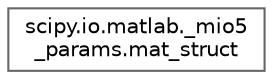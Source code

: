 digraph "Graphical Class Hierarchy"
{
 // LATEX_PDF_SIZE
  bgcolor="transparent";
  edge [fontname=Helvetica,fontsize=10,labelfontname=Helvetica,labelfontsize=10];
  node [fontname=Helvetica,fontsize=10,shape=box,height=0.2,width=0.4];
  rankdir="LR";
  Node0 [id="Node000000",label="scipy.io.matlab._mio5\l_params.mat_struct",height=0.2,width=0.4,color="grey40", fillcolor="white", style="filled",URL="$df/d1d/classscipy_1_1io_1_1matlab_1_1__mio5__params_1_1mat__struct.html",tooltip=" "];
}
